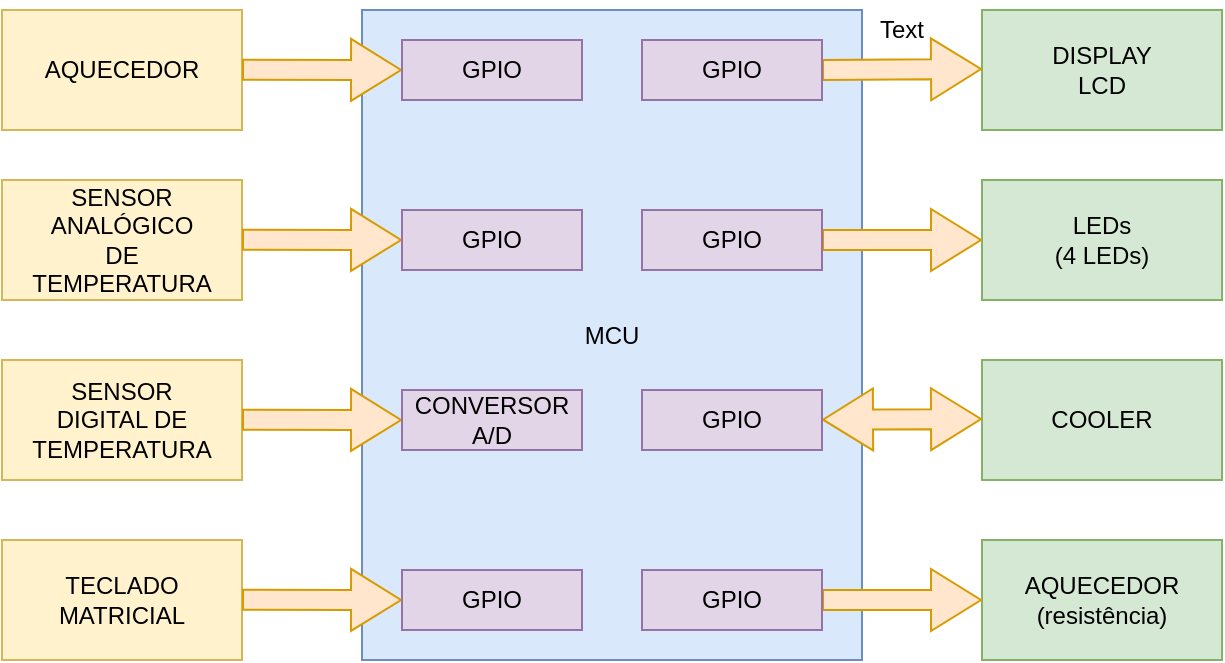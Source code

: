 <mxfile version="26.1.0">
  <diagram id="C5RBs43oDa-KdzZeNtuy" name="Page-1">
    <mxGraphModel dx="878" dy="474" grid="1" gridSize="10" guides="1" tooltips="1" connect="1" arrows="1" fold="1" page="1" pageScale="1" pageWidth="827" pageHeight="1169" math="0" shadow="0">
      <root>
        <mxCell id="WIyWlLk6GJQsqaUBKTNV-0" />
        <mxCell id="WIyWlLk6GJQsqaUBKTNV-1" parent="WIyWlLk6GJQsqaUBKTNV-0" />
        <mxCell id="MjtRGKhWRoxEsT1AYiHd-0" value="" style="rounded=0;whiteSpace=wrap;html=1;fillColor=#dae8fc;strokeColor=#6c8ebf;" vertex="1" parent="WIyWlLk6GJQsqaUBKTNV-1">
          <mxGeometry x="330" y="35" width="250" height="325" as="geometry" />
        </mxCell>
        <mxCell id="MjtRGKhWRoxEsT1AYiHd-2" value="" style="rounded=0;whiteSpace=wrap;html=1;fillColor=#fff2cc;strokeColor=#d6b656;" vertex="1" parent="WIyWlLk6GJQsqaUBKTNV-1">
          <mxGeometry x="150" y="35" width="120" height="60" as="geometry" />
        </mxCell>
        <mxCell id="MjtRGKhWRoxEsT1AYiHd-3" value="MCU" style="text;html=1;align=center;verticalAlign=middle;whiteSpace=wrap;rounded=0;" vertex="1" parent="WIyWlLk6GJQsqaUBKTNV-1">
          <mxGeometry x="425" y="182.5" width="60" height="30" as="geometry" />
        </mxCell>
        <mxCell id="MjtRGKhWRoxEsT1AYiHd-4" value="AQUECEDOR" style="text;html=1;align=center;verticalAlign=middle;whiteSpace=wrap;rounded=0;" vertex="1" parent="WIyWlLk6GJQsqaUBKTNV-1">
          <mxGeometry x="180" y="50" width="60" height="30" as="geometry" />
        </mxCell>
        <mxCell id="MjtRGKhWRoxEsT1AYiHd-5" value="" style="rounded=0;whiteSpace=wrap;html=1;fillColor=#d5e8d4;strokeColor=#82b366;" vertex="1" parent="WIyWlLk6GJQsqaUBKTNV-1">
          <mxGeometry x="640" y="210" width="120" height="60" as="geometry" />
        </mxCell>
        <mxCell id="MjtRGKhWRoxEsT1AYiHd-6" value="COOLER" style="text;html=1;align=center;verticalAlign=middle;whiteSpace=wrap;rounded=0;" vertex="1" parent="WIyWlLk6GJQsqaUBKTNV-1">
          <mxGeometry x="670" y="225" width="60" height="30" as="geometry" />
        </mxCell>
        <mxCell id="MjtRGKhWRoxEsT1AYiHd-9" value="" style="rounded=0;whiteSpace=wrap;html=1;fillColor=#fff2cc;strokeColor=#d6b656;" vertex="1" parent="WIyWlLk6GJQsqaUBKTNV-1">
          <mxGeometry x="150" y="300" width="120" height="60" as="geometry" />
        </mxCell>
        <mxCell id="MjtRGKhWRoxEsT1AYiHd-10" value="TECLADO&lt;div&gt;MATRICIAL&lt;/div&gt;" style="text;html=1;align=center;verticalAlign=middle;whiteSpace=wrap;rounded=0;" vertex="1" parent="WIyWlLk6GJQsqaUBKTNV-1">
          <mxGeometry x="180" y="315" width="60" height="30" as="geometry" />
        </mxCell>
        <mxCell id="MjtRGKhWRoxEsT1AYiHd-11" value="" style="rounded=0;whiteSpace=wrap;html=1;fillColor=#d5e8d4;strokeColor=#82b366;" vertex="1" parent="WIyWlLk6GJQsqaUBKTNV-1">
          <mxGeometry x="640" y="35" width="120" height="60" as="geometry" />
        </mxCell>
        <mxCell id="MjtRGKhWRoxEsT1AYiHd-12" value="DISPLAY LCD" style="text;html=1;align=center;verticalAlign=middle;whiteSpace=wrap;rounded=0;" vertex="1" parent="WIyWlLk6GJQsqaUBKTNV-1">
          <mxGeometry x="670" y="50" width="60" height="30" as="geometry" />
        </mxCell>
        <mxCell id="MjtRGKhWRoxEsT1AYiHd-13" value="" style="rounded=0;whiteSpace=wrap;html=1;fillColor=#d5e8d4;strokeColor=#82b366;" vertex="1" parent="WIyWlLk6GJQsqaUBKTNV-1">
          <mxGeometry x="640" y="120" width="120" height="60" as="geometry" />
        </mxCell>
        <mxCell id="MjtRGKhWRoxEsT1AYiHd-14" value="LEDs&lt;div&gt;(4 LEDs)&lt;/div&gt;" style="text;html=1;align=center;verticalAlign=middle;whiteSpace=wrap;rounded=0;" vertex="1" parent="WIyWlLk6GJQsqaUBKTNV-1">
          <mxGeometry x="670" y="135" width="60" height="30" as="geometry" />
        </mxCell>
        <mxCell id="MjtRGKhWRoxEsT1AYiHd-19" value="" style="rounded=0;whiteSpace=wrap;html=1;fillColor=#d5e8d4;strokeColor=#82b366;" vertex="1" parent="WIyWlLk6GJQsqaUBKTNV-1">
          <mxGeometry x="640" y="300" width="120" height="60" as="geometry" />
        </mxCell>
        <mxCell id="MjtRGKhWRoxEsT1AYiHd-20" value="AQUECEDOR&lt;div&gt;(resistência)&lt;/div&gt;" style="text;html=1;align=center;verticalAlign=middle;whiteSpace=wrap;rounded=0;" vertex="1" parent="WIyWlLk6GJQsqaUBKTNV-1">
          <mxGeometry x="670" y="315" width="60" height="30" as="geometry" />
        </mxCell>
        <mxCell id="MjtRGKhWRoxEsT1AYiHd-23" value="" style="shape=flexArrow;endArrow=classic;html=1;rounded=0;fontSize=12;startSize=8;endSize=8;curved=1;exitX=1;exitY=0.5;exitDx=0;exitDy=0;fillColor=#ffe6cc;strokeColor=#d79b00;entryX=0;entryY=0.5;entryDx=0;entryDy=0;" edge="1" parent="WIyWlLk6GJQsqaUBKTNV-1" target="MjtRGKhWRoxEsT1AYiHd-30">
          <mxGeometry width="50" height="50" relative="1" as="geometry">
            <mxPoint x="270" y="64.88" as="sourcePoint" />
            <mxPoint x="330" y="64.88" as="targetPoint" />
          </mxGeometry>
        </mxCell>
        <mxCell id="MjtRGKhWRoxEsT1AYiHd-24" value="" style="shape=flexArrow;endArrow=classic;html=1;rounded=0;fontSize=12;startSize=8;endSize=8;curved=1;exitX=1;exitY=0.5;exitDx=0;exitDy=0;fillColor=#ffe6cc;strokeColor=#d79b00;entryX=0;entryY=0.5;entryDx=0;entryDy=0;" edge="1" parent="WIyWlLk6GJQsqaUBKTNV-1" target="MjtRGKhWRoxEsT1AYiHd-33">
          <mxGeometry width="50" height="50" relative="1" as="geometry">
            <mxPoint x="270" y="329.88" as="sourcePoint" />
            <mxPoint x="330" y="329.88" as="targetPoint" />
          </mxGeometry>
        </mxCell>
        <mxCell id="MjtRGKhWRoxEsT1AYiHd-25" value="" style="shape=flexArrow;endArrow=classic;html=1;rounded=0;fontSize=12;startSize=8;endSize=8;curved=1;exitX=1;exitY=0.5;exitDx=0;exitDy=0;fillColor=#ffe6cc;strokeColor=#d79b00;" edge="1" parent="WIyWlLk6GJQsqaUBKTNV-1" source="MjtRGKhWRoxEsT1AYiHd-34">
          <mxGeometry width="50" height="50" relative="1" as="geometry">
            <mxPoint x="580" y="330" as="sourcePoint" />
            <mxPoint x="640" y="330" as="targetPoint" />
          </mxGeometry>
        </mxCell>
        <mxCell id="MjtRGKhWRoxEsT1AYiHd-26" value="" style="shape=flexArrow;endArrow=classic;html=1;rounded=0;fontSize=12;startSize=8;endSize=8;curved=1;exitX=1;exitY=0.5;exitDx=0;exitDy=0;fillColor=#ffe6cc;strokeColor=#d79b00;" edge="1" parent="WIyWlLk6GJQsqaUBKTNV-1" source="MjtRGKhWRoxEsT1AYiHd-31">
          <mxGeometry width="50" height="50" relative="1" as="geometry">
            <mxPoint x="580" y="64.5" as="sourcePoint" />
            <mxPoint x="640" y="64.5" as="targetPoint" />
          </mxGeometry>
        </mxCell>
        <mxCell id="MjtRGKhWRoxEsT1AYiHd-27" value="" style="shape=flexArrow;endArrow=classic;html=1;rounded=0;fontSize=12;startSize=8;endSize=8;curved=1;exitX=1;exitY=0.5;exitDx=0;exitDy=0;fillColor=#ffe6cc;strokeColor=#d79b00;" edge="1" parent="WIyWlLk6GJQsqaUBKTNV-1" source="MjtRGKhWRoxEsT1AYiHd-32">
          <mxGeometry width="50" height="50" relative="1" as="geometry">
            <mxPoint x="580" y="150" as="sourcePoint" />
            <mxPoint x="640" y="150" as="targetPoint" />
          </mxGeometry>
        </mxCell>
        <mxCell id="MjtRGKhWRoxEsT1AYiHd-28" value="" style="shape=flexArrow;endArrow=classic;startArrow=classic;html=1;rounded=0;fontSize=12;startSize=8;endSize=8;curved=1;entryX=0;entryY=0.5;entryDx=0;entryDy=0;fillColor=#ffe6cc;strokeColor=#d79b00;" edge="1" parent="WIyWlLk6GJQsqaUBKTNV-1" source="MjtRGKhWRoxEsT1AYiHd-35">
          <mxGeometry width="100" height="100" relative="1" as="geometry">
            <mxPoint x="580" y="239.5" as="sourcePoint" />
            <mxPoint x="640" y="239.5" as="targetPoint" />
          </mxGeometry>
        </mxCell>
        <mxCell id="MjtRGKhWRoxEsT1AYiHd-29" value="" style="rounded=0;whiteSpace=wrap;html=1;" vertex="1" parent="WIyWlLk6GJQsqaUBKTNV-1">
          <mxGeometry x="350" y="50" width="60" height="30" as="geometry" />
        </mxCell>
        <mxCell id="MjtRGKhWRoxEsT1AYiHd-30" value="GPIO" style="text;html=1;align=center;verticalAlign=middle;whiteSpace=wrap;rounded=0;fillColor=#e1d5e7;strokeColor=#9673a6;" vertex="1" parent="WIyWlLk6GJQsqaUBKTNV-1">
          <mxGeometry x="350" y="50" width="90" height="30" as="geometry" />
        </mxCell>
        <mxCell id="MjtRGKhWRoxEsT1AYiHd-31" value="GPIO" style="text;html=1;align=center;verticalAlign=middle;whiteSpace=wrap;rounded=0;fillColor=#e1d5e7;strokeColor=#9673a6;" vertex="1" parent="WIyWlLk6GJQsqaUBKTNV-1">
          <mxGeometry x="470" y="50" width="90" height="30" as="geometry" />
        </mxCell>
        <mxCell id="MjtRGKhWRoxEsT1AYiHd-32" value="GPIO" style="text;html=1;align=center;verticalAlign=middle;whiteSpace=wrap;rounded=0;fillColor=#e1d5e7;strokeColor=#9673a6;" vertex="1" parent="WIyWlLk6GJQsqaUBKTNV-1">
          <mxGeometry x="470" y="135" width="90" height="30" as="geometry" />
        </mxCell>
        <mxCell id="MjtRGKhWRoxEsT1AYiHd-33" value="GPIO" style="text;html=1;align=center;verticalAlign=middle;whiteSpace=wrap;rounded=0;fillColor=#e1d5e7;strokeColor=#9673a6;" vertex="1" parent="WIyWlLk6GJQsqaUBKTNV-1">
          <mxGeometry x="350" y="315" width="90" height="30" as="geometry" />
        </mxCell>
        <mxCell id="MjtRGKhWRoxEsT1AYiHd-34" value="GPIO" style="text;html=1;align=center;verticalAlign=middle;whiteSpace=wrap;rounded=0;fillColor=#e1d5e7;strokeColor=#9673a6;" vertex="1" parent="WIyWlLk6GJQsqaUBKTNV-1">
          <mxGeometry x="470" y="315" width="90" height="30" as="geometry" />
        </mxCell>
        <mxCell id="MjtRGKhWRoxEsT1AYiHd-35" value="GPIO" style="text;html=1;align=center;verticalAlign=middle;whiteSpace=wrap;rounded=0;fillColor=#e1d5e7;strokeColor=#9673a6;" vertex="1" parent="WIyWlLk6GJQsqaUBKTNV-1">
          <mxGeometry x="470" y="225" width="90" height="30" as="geometry" />
        </mxCell>
        <mxCell id="MjtRGKhWRoxEsT1AYiHd-36" value="Text" style="text;html=1;align=center;verticalAlign=middle;whiteSpace=wrap;rounded=0;" vertex="1" parent="WIyWlLk6GJQsqaUBKTNV-1">
          <mxGeometry x="570" y="30" width="60" height="30" as="geometry" />
        </mxCell>
        <mxCell id="MjtRGKhWRoxEsT1AYiHd-38" value="" style="rounded=0;whiteSpace=wrap;html=1;fillColor=#fff2cc;strokeColor=#d6b656;" vertex="1" parent="WIyWlLk6GJQsqaUBKTNV-1">
          <mxGeometry x="150" y="120" width="120" height="60" as="geometry" />
        </mxCell>
        <mxCell id="MjtRGKhWRoxEsT1AYiHd-39" value="SENSOR ANALÓGICO DE TEMPERATURA" style="text;html=1;align=center;verticalAlign=middle;whiteSpace=wrap;rounded=0;" vertex="1" parent="WIyWlLk6GJQsqaUBKTNV-1">
          <mxGeometry x="180" y="135" width="60" height="30" as="geometry" />
        </mxCell>
        <mxCell id="MjtRGKhWRoxEsT1AYiHd-40" value="" style="shape=flexArrow;endArrow=classic;html=1;rounded=0;fontSize=12;startSize=8;endSize=8;curved=1;exitX=1;exitY=0.5;exitDx=0;exitDy=0;fillColor=#ffe6cc;strokeColor=#d79b00;entryX=0;entryY=0.5;entryDx=0;entryDy=0;" edge="1" parent="WIyWlLk6GJQsqaUBKTNV-1" target="MjtRGKhWRoxEsT1AYiHd-41">
          <mxGeometry width="50" height="50" relative="1" as="geometry">
            <mxPoint x="270" y="149.88" as="sourcePoint" />
            <mxPoint x="330" y="149.88" as="targetPoint" />
          </mxGeometry>
        </mxCell>
        <mxCell id="MjtRGKhWRoxEsT1AYiHd-41" value="GPIO" style="text;html=1;align=center;verticalAlign=middle;whiteSpace=wrap;rounded=0;fillColor=#e1d5e7;strokeColor=#9673a6;" vertex="1" parent="WIyWlLk6GJQsqaUBKTNV-1">
          <mxGeometry x="350" y="135" width="90" height="30" as="geometry" />
        </mxCell>
        <mxCell id="MjtRGKhWRoxEsT1AYiHd-42" value="" style="rounded=0;whiteSpace=wrap;html=1;fillColor=#fff2cc;strokeColor=#d6b656;" vertex="1" parent="WIyWlLk6GJQsqaUBKTNV-1">
          <mxGeometry x="150" y="210" width="120" height="60" as="geometry" />
        </mxCell>
        <mxCell id="MjtRGKhWRoxEsT1AYiHd-43" value="SENSOR DIGITAL DE TEMPERATURA" style="text;html=1;align=center;verticalAlign=middle;whiteSpace=wrap;rounded=0;" vertex="1" parent="WIyWlLk6GJQsqaUBKTNV-1">
          <mxGeometry x="180" y="225" width="60" height="30" as="geometry" />
        </mxCell>
        <mxCell id="MjtRGKhWRoxEsT1AYiHd-44" value="" style="shape=flexArrow;endArrow=classic;html=1;rounded=0;fontSize=12;startSize=8;endSize=8;curved=1;exitX=1;exitY=0.5;exitDx=0;exitDy=0;fillColor=#ffe6cc;strokeColor=#d79b00;entryX=0;entryY=0.5;entryDx=0;entryDy=0;" edge="1" parent="WIyWlLk6GJQsqaUBKTNV-1" target="MjtRGKhWRoxEsT1AYiHd-45">
          <mxGeometry width="50" height="50" relative="1" as="geometry">
            <mxPoint x="270" y="239.88" as="sourcePoint" />
            <mxPoint x="330" y="239.88" as="targetPoint" />
          </mxGeometry>
        </mxCell>
        <mxCell id="MjtRGKhWRoxEsT1AYiHd-45" value="CONVERSOR A/D" style="text;html=1;align=center;verticalAlign=middle;whiteSpace=wrap;rounded=0;fillColor=#e1d5e7;strokeColor=#9673a6;" vertex="1" parent="WIyWlLk6GJQsqaUBKTNV-1">
          <mxGeometry x="350" y="225" width="90" height="30" as="geometry" />
        </mxCell>
      </root>
    </mxGraphModel>
  </diagram>
</mxfile>
